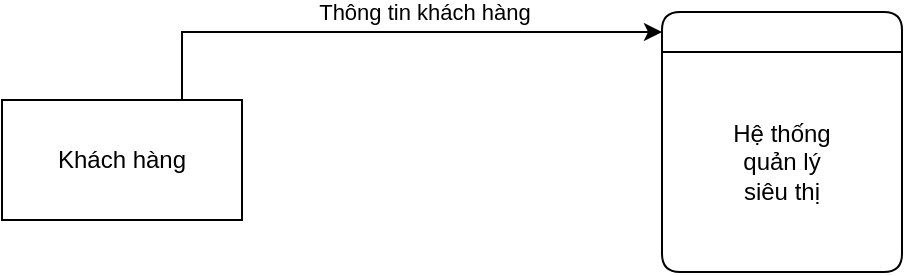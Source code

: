 <mxfile version="24.7.7">
  <diagram name="Trang-1" id="UUA-LW0ybCyTI4EZqxCR">
    <mxGraphModel dx="819" dy="441" grid="1" gridSize="10" guides="1" tooltips="1" connect="1" arrows="1" fold="1" page="1" pageScale="1" pageWidth="1169" pageHeight="827" math="0" shadow="0">
      <root>
        <mxCell id="0" />
        <mxCell id="1" parent="0" />
        <mxCell id="EfGkLtAQaOSHbSjD28bd-1" value="" style="swimlane;fontStyle=0;childLayout=stackLayout;horizontal=1;startSize=20;fillColor=#ffffff;horizontalStack=0;resizeParent=1;resizeParentMax=0;resizeLast=0;collapsible=0;marginBottom=0;swimlaneFillColor=#ffffff;rounded=1;" vertex="1" parent="1">
          <mxGeometry x="520" y="310" width="120" height="130" as="geometry" />
        </mxCell>
        <mxCell id="EfGkLtAQaOSHbSjD28bd-2" value="Hệ thống&lt;div&gt;quản lý&lt;/div&gt;&lt;div&gt;siêu thị&lt;/div&gt;" style="text;html=1;align=center;verticalAlign=middle;whiteSpace=wrap;rounded=1;" vertex="1" parent="EfGkLtAQaOSHbSjD28bd-1">
          <mxGeometry y="20" width="120" height="110" as="geometry" />
        </mxCell>
        <mxCell id="EfGkLtAQaOSHbSjD28bd-4" style="edgeStyle=orthogonalEdgeStyle;rounded=0;orthogonalLoop=1;jettySize=auto;html=1;exitX=0.75;exitY=0;exitDx=0;exitDy=0;" edge="1" parent="1" source="EfGkLtAQaOSHbSjD28bd-3" target="EfGkLtAQaOSHbSjD28bd-1">
          <mxGeometry relative="1" as="geometry">
            <Array as="points">
              <mxPoint x="280" y="320" />
            </Array>
          </mxGeometry>
        </mxCell>
        <mxCell id="EfGkLtAQaOSHbSjD28bd-6" value="Thông tin khách hàng" style="edgeLabel;html=1;align=center;verticalAlign=middle;resizable=0;points=[];" vertex="1" connectable="0" parent="EfGkLtAQaOSHbSjD28bd-4">
          <mxGeometry x="0.127" y="2" relative="1" as="geometry">
            <mxPoint y="-8" as="offset" />
          </mxGeometry>
        </mxCell>
        <mxCell id="EfGkLtAQaOSHbSjD28bd-3" value="Khách hàng" style="rounded=0;whiteSpace=wrap;html=1;" vertex="1" parent="1">
          <mxGeometry x="190" y="354" width="120" height="60" as="geometry" />
        </mxCell>
      </root>
    </mxGraphModel>
  </diagram>
</mxfile>
